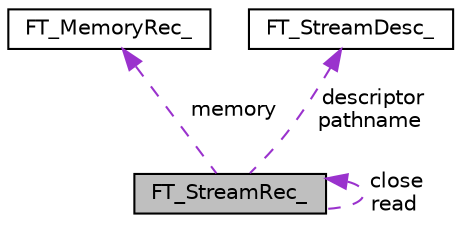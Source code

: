 digraph "FT_StreamRec_"
{
  edge [fontname="Helvetica",fontsize="10",labelfontname="Helvetica",labelfontsize="10"];
  node [fontname="Helvetica",fontsize="10",shape=record];
  Node1 [label="FT_StreamRec_",height=0.2,width=0.4,color="black", fillcolor="grey75", style="filled", fontcolor="black"];
  Node1 -> Node1 [dir="back",color="darkorchid3",fontsize="10",style="dashed",label=" close\nread" ,fontname="Helvetica"];
  Node2 -> Node1 [dir="back",color="darkorchid3",fontsize="10",style="dashed",label=" memory" ,fontname="Helvetica"];
  Node2 [label="FT_MemoryRec_",height=0.2,width=0.4,color="black", fillcolor="white", style="filled",URL="$struct_f_t___memory_rec__.html"];
  Node3 -> Node1 [dir="back",color="darkorchid3",fontsize="10",style="dashed",label=" descriptor\npathname" ,fontname="Helvetica"];
  Node3 [label="FT_StreamDesc_",height=0.2,width=0.4,color="black", fillcolor="white", style="filled",URL="$union_f_t___stream_desc__.html"];
}
